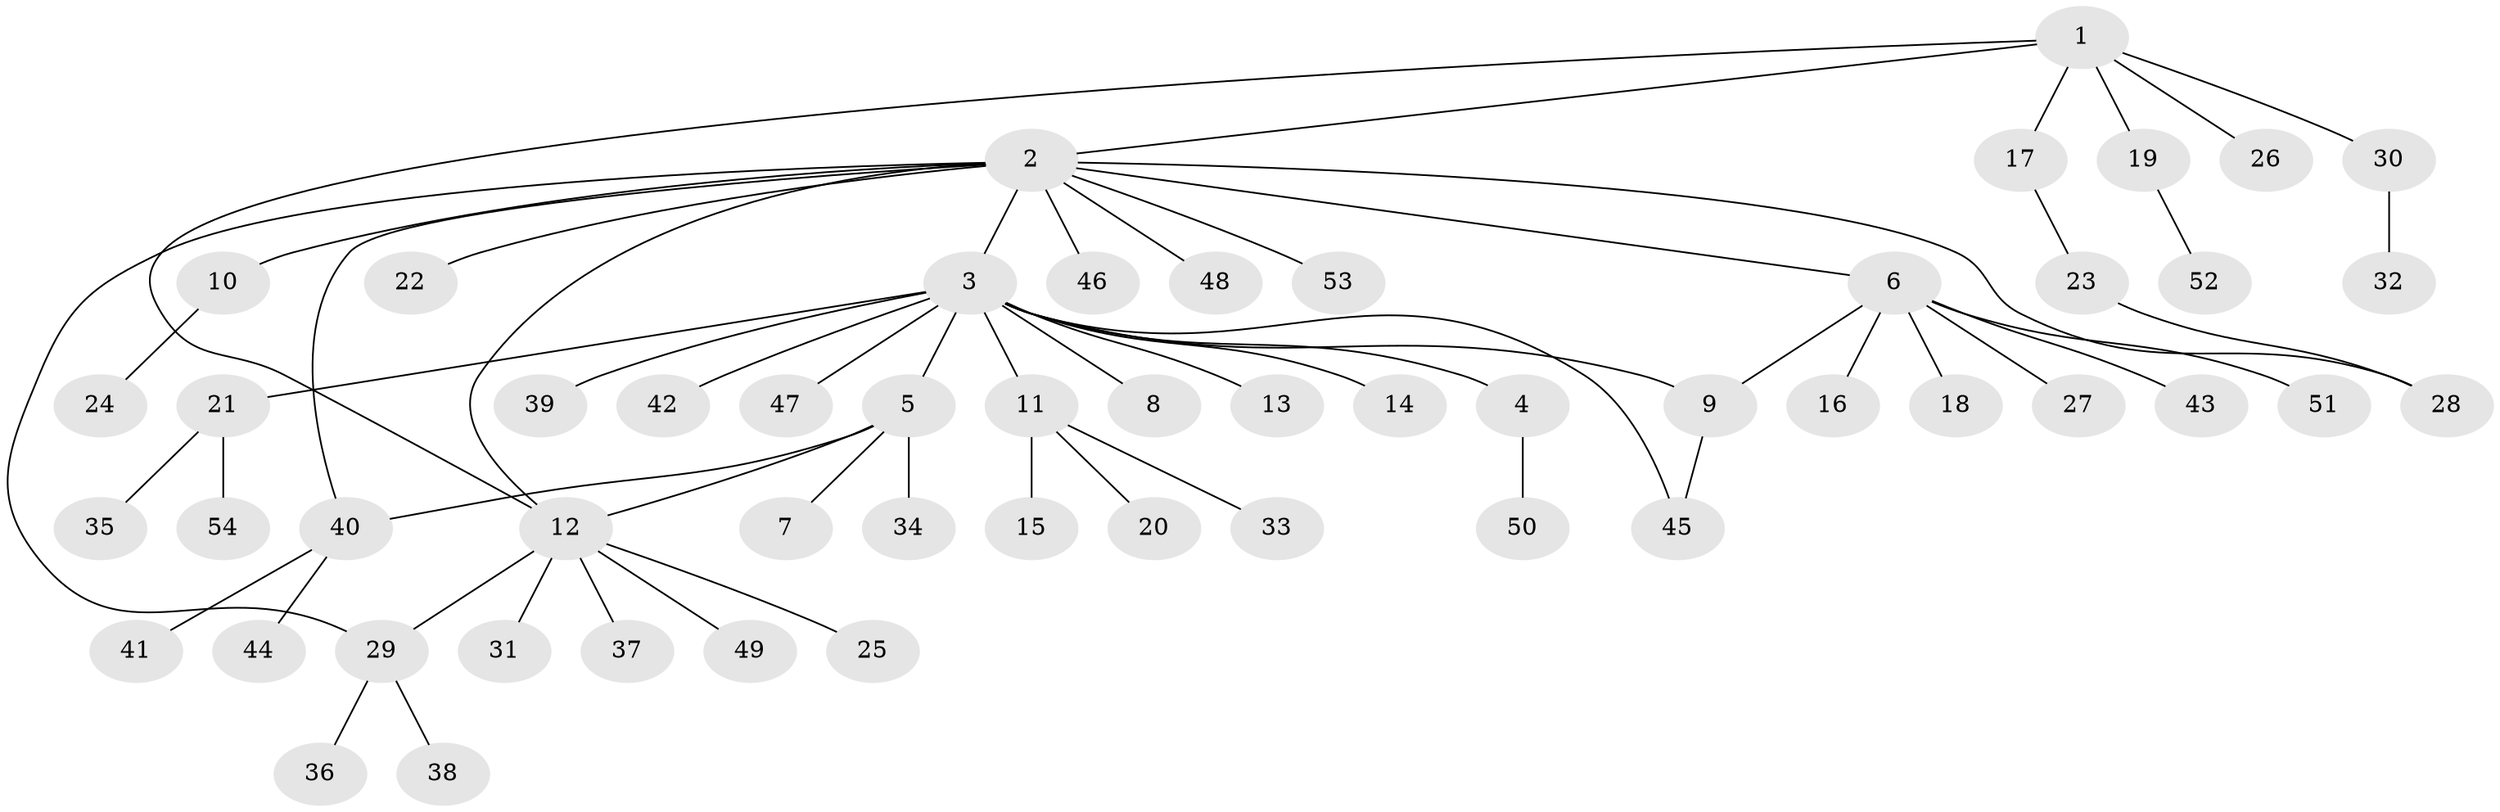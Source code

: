 // Generated by graph-tools (version 1.1) at 2025/14/03/09/25 04:14:26]
// undirected, 54 vertices, 60 edges
graph export_dot {
graph [start="1"]
  node [color=gray90,style=filled];
  1;
  2;
  3;
  4;
  5;
  6;
  7;
  8;
  9;
  10;
  11;
  12;
  13;
  14;
  15;
  16;
  17;
  18;
  19;
  20;
  21;
  22;
  23;
  24;
  25;
  26;
  27;
  28;
  29;
  30;
  31;
  32;
  33;
  34;
  35;
  36;
  37;
  38;
  39;
  40;
  41;
  42;
  43;
  44;
  45;
  46;
  47;
  48;
  49;
  50;
  51;
  52;
  53;
  54;
  1 -- 2;
  1 -- 12;
  1 -- 17;
  1 -- 19;
  1 -- 26;
  1 -- 30;
  2 -- 3;
  2 -- 6;
  2 -- 10;
  2 -- 12;
  2 -- 22;
  2 -- 28;
  2 -- 29;
  2 -- 40;
  2 -- 46;
  2 -- 48;
  2 -- 53;
  3 -- 4;
  3 -- 5;
  3 -- 8;
  3 -- 9;
  3 -- 11;
  3 -- 13;
  3 -- 14;
  3 -- 21;
  3 -- 39;
  3 -- 42;
  3 -- 45;
  3 -- 47;
  4 -- 50;
  5 -- 7;
  5 -- 12;
  5 -- 34;
  5 -- 40;
  6 -- 9;
  6 -- 16;
  6 -- 18;
  6 -- 27;
  6 -- 43;
  6 -- 51;
  9 -- 45;
  10 -- 24;
  11 -- 15;
  11 -- 20;
  11 -- 33;
  12 -- 25;
  12 -- 29;
  12 -- 31;
  12 -- 37;
  12 -- 49;
  17 -- 23;
  19 -- 52;
  21 -- 35;
  21 -- 54;
  23 -- 28;
  29 -- 36;
  29 -- 38;
  30 -- 32;
  40 -- 41;
  40 -- 44;
}
